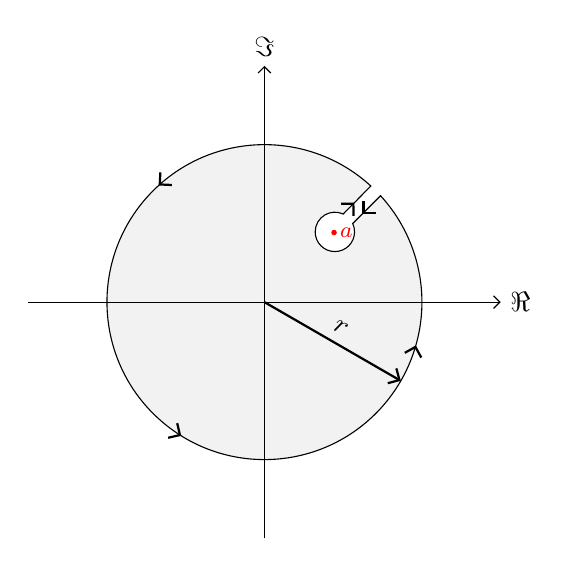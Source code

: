 ﻿\begin{tikzpicture}[>=Straight Barb, 
decoration={
	markings,
	mark=between positions 0.2 and 0.8 step 0.25 with {\arrow[thick]{>}},
	mark=at position 0.86 with {\arrow[thick]{>}},
	mark=at position 0.98 with {\arrow[thick]{>}}
}]

\draw[fill=gray!10, postaction={decorate}] 
            (47.5:2) arc (47.5:360:2   ) arc (0:42.5:2) 
       -- + (225:0.5) arc (25  :0  :0.25) arc(360:65:0.25) -- cycle;
% singularity
\fill[red]  (45:1.25) circle (1pt) node[inner sep=2pt,font=\footnotesize,right] {$a$};
% radius 
\draw[thick, ->] (0,0) -- node[sloped,above] {$r$} (330:2);
% coordinate axes
\draw[->] (-3,0) -- (3,0) node[right] {$\Re$};
\draw[->] (0,-3) -- (0,3) node[above] {$\Im$};
\end{tikzpicture}